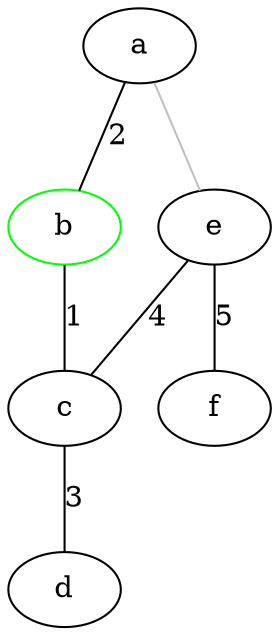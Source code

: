 digraph {
    a [label="a"]
    b [label="b" color=green]
    c [label="c"]
    d [label="d"]
    e [label="e"]
    f [label="f"]

    a -> b [arrowhead=none label=2]
    b -> c [arrowhead=none label=1]
    c -> d [arrowhead=none label=3]
    a -> e [arrowhead=none color=grey]
    e -> c [arrowhead=none label=4]
    e -> f [arrowhead=none label=5]
}
